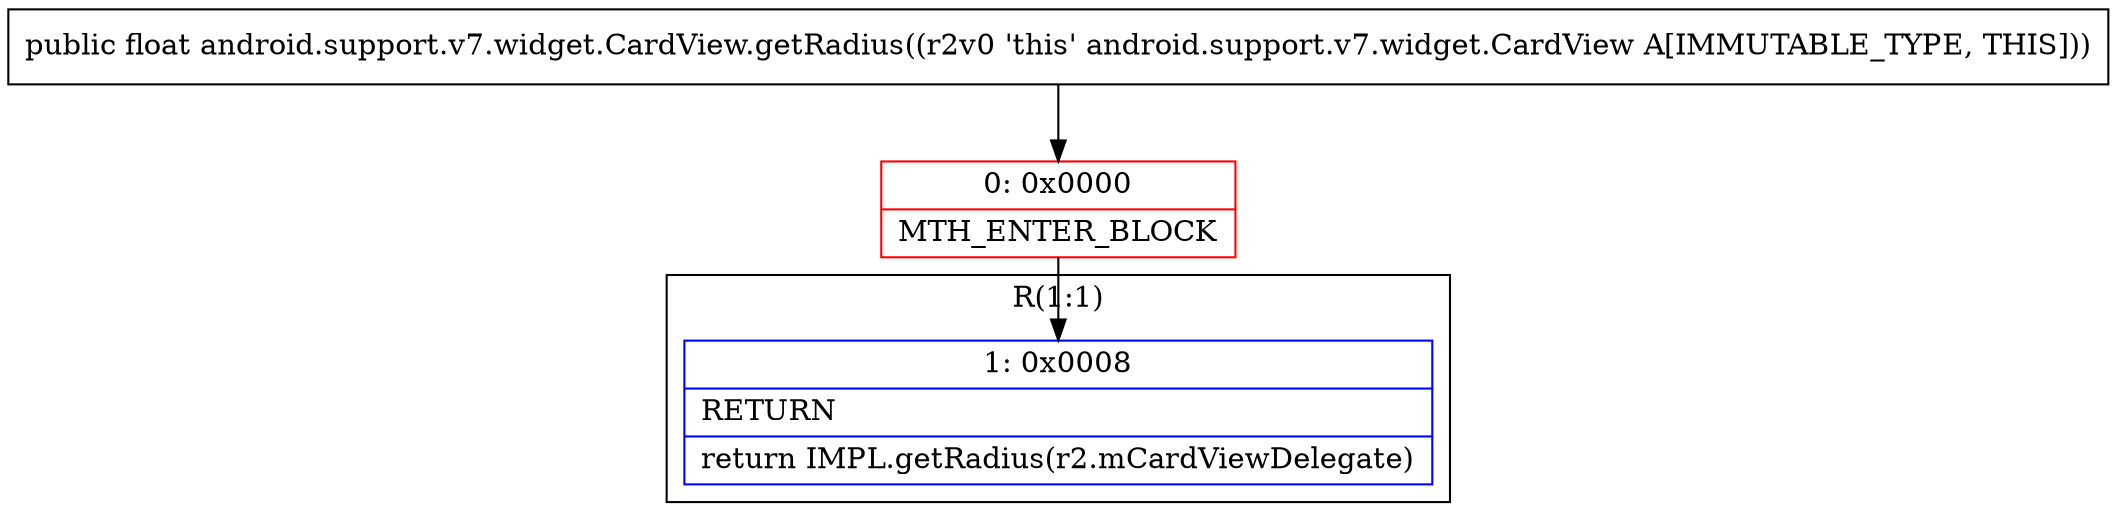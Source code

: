 digraph "CFG forandroid.support.v7.widget.CardView.getRadius()F" {
subgraph cluster_Region_2061051809 {
label = "R(1:1)";
node [shape=record,color=blue];
Node_1 [shape=record,label="{1\:\ 0x0008|RETURN\l|return IMPL.getRadius(r2.mCardViewDelegate)\l}"];
}
Node_0 [shape=record,color=red,label="{0\:\ 0x0000|MTH_ENTER_BLOCK\l}"];
MethodNode[shape=record,label="{public float android.support.v7.widget.CardView.getRadius((r2v0 'this' android.support.v7.widget.CardView A[IMMUTABLE_TYPE, THIS])) }"];
MethodNode -> Node_0;
Node_0 -> Node_1;
}

